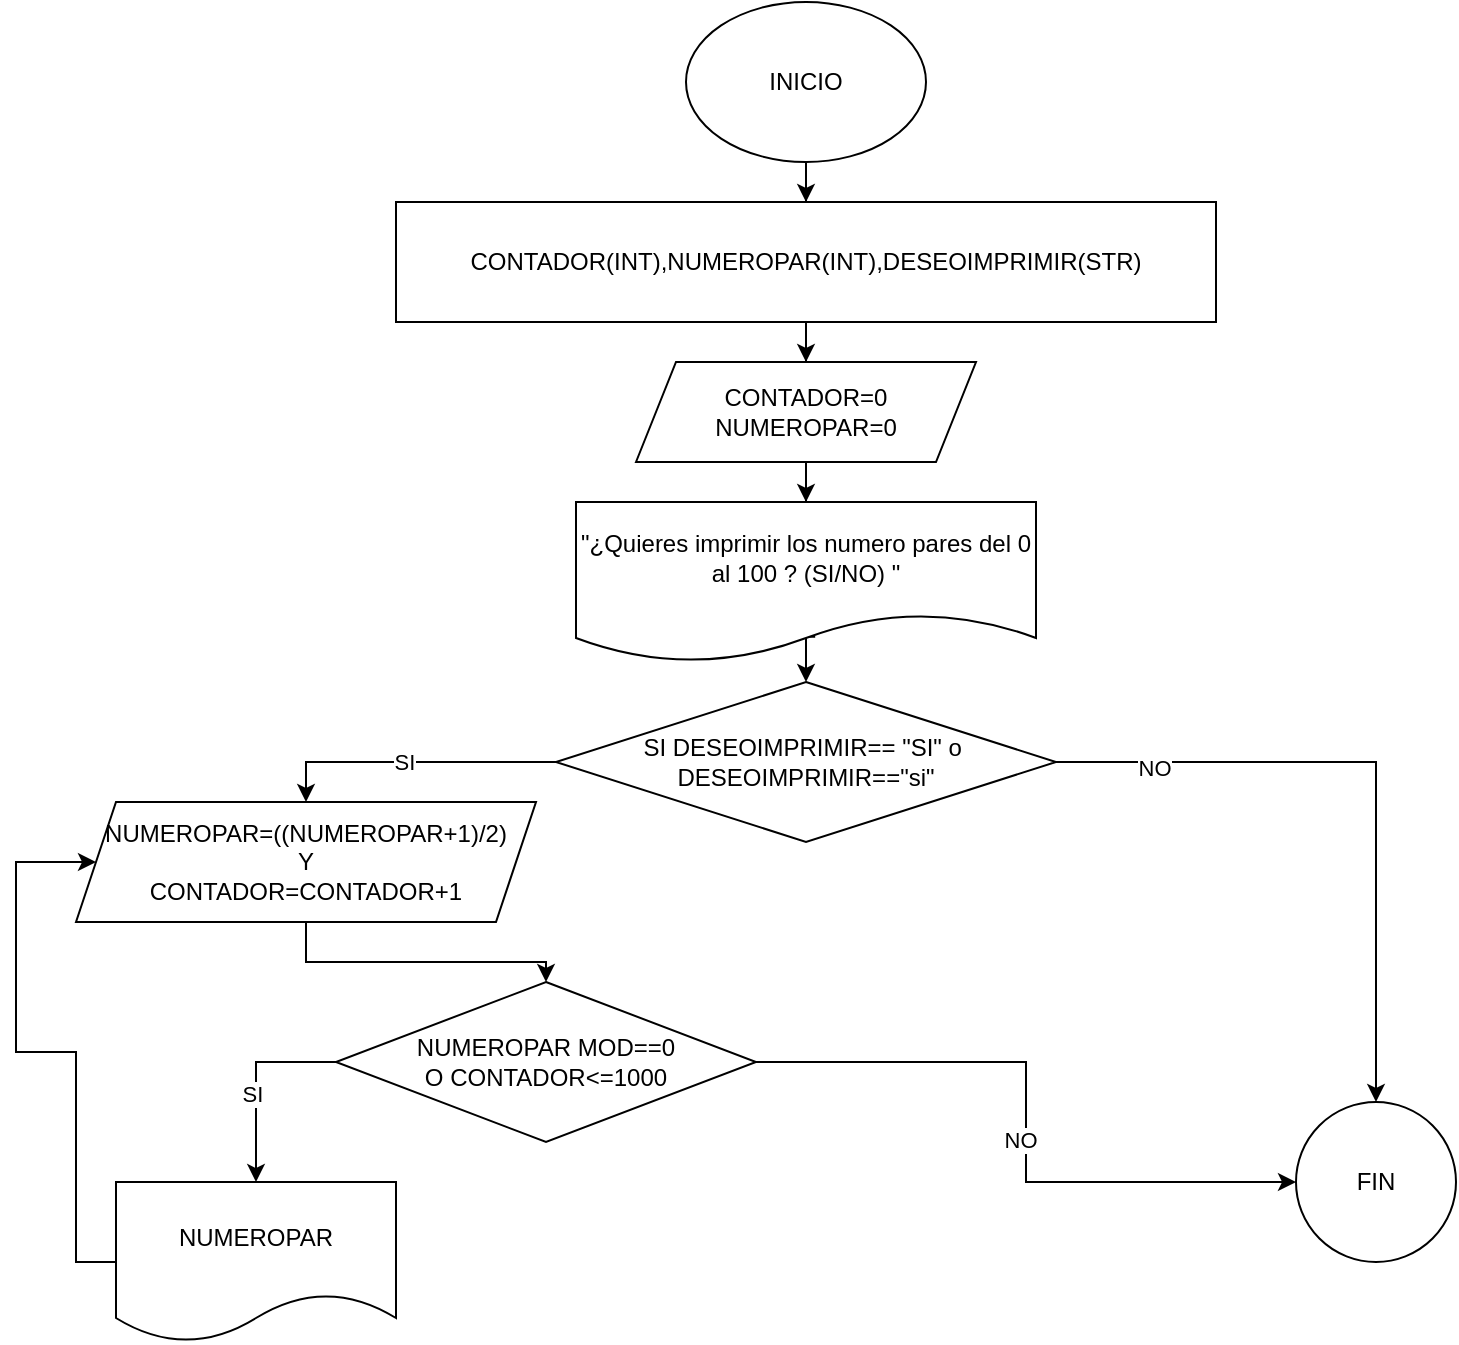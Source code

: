 <mxfile version="20.3.0" type="github">
  <diagram id="UdEudHBwQZNWNXibGhzU" name="Página-1">
    <mxGraphModel dx="1304" dy="574" grid="1" gridSize="10" guides="1" tooltips="1" connect="1" arrows="1" fold="1" page="1" pageScale="1" pageWidth="850" pageHeight="1100" math="0" shadow="0">
      <root>
        <mxCell id="0" />
        <mxCell id="1" parent="0" />
        <mxCell id="qIoQvblheocnh3Wy4tN5-3" style="edgeStyle=orthogonalEdgeStyle;rounded=0;orthogonalLoop=1;jettySize=auto;html=1;entryX=0.5;entryY=0;entryDx=0;entryDy=0;" edge="1" parent="1" source="qIoQvblheocnh3Wy4tN5-1" target="qIoQvblheocnh3Wy4tN5-2">
          <mxGeometry relative="1" as="geometry" />
        </mxCell>
        <mxCell id="qIoQvblheocnh3Wy4tN5-1" value="INICIO" style="ellipse;whiteSpace=wrap;html=1;" vertex="1" parent="1">
          <mxGeometry x="365" y="20" width="120" height="80" as="geometry" />
        </mxCell>
        <mxCell id="qIoQvblheocnh3Wy4tN5-6" style="edgeStyle=orthogonalEdgeStyle;rounded=0;orthogonalLoop=1;jettySize=auto;html=1;" edge="1" parent="1" source="qIoQvblheocnh3Wy4tN5-2" target="qIoQvblheocnh3Wy4tN5-5">
          <mxGeometry relative="1" as="geometry" />
        </mxCell>
        <mxCell id="qIoQvblheocnh3Wy4tN5-2" value="CONTADOR(INT),NUMEROPAR(INT),DESEOIMPRIMIR(STR)" style="rounded=0;whiteSpace=wrap;html=1;" vertex="1" parent="1">
          <mxGeometry x="220" y="120" width="410" height="60" as="geometry" />
        </mxCell>
        <mxCell id="qIoQvblheocnh3Wy4tN5-9" style="edgeStyle=orthogonalEdgeStyle;rounded=0;orthogonalLoop=1;jettySize=auto;html=1;entryX=0.5;entryY=0;entryDx=0;entryDy=0;exitX=0.52;exitY=0.842;exitDx=0;exitDy=0;exitPerimeter=0;" edge="1" parent="1" source="qIoQvblheocnh3Wy4tN5-4" target="qIoQvblheocnh3Wy4tN5-8">
          <mxGeometry relative="1" as="geometry" />
        </mxCell>
        <mxCell id="qIoQvblheocnh3Wy4tN5-4" value="&quot;¿Quieres imprimir los numero pares del 0 al 100 ? (SI/NO) &quot;" style="shape=document;whiteSpace=wrap;html=1;boundedLbl=1;" vertex="1" parent="1">
          <mxGeometry x="310" y="270" width="230" height="80" as="geometry" />
        </mxCell>
        <mxCell id="qIoQvblheocnh3Wy4tN5-7" style="edgeStyle=orthogonalEdgeStyle;rounded=0;orthogonalLoop=1;jettySize=auto;html=1;" edge="1" parent="1" source="qIoQvblheocnh3Wy4tN5-5" target="qIoQvblheocnh3Wy4tN5-4">
          <mxGeometry relative="1" as="geometry" />
        </mxCell>
        <mxCell id="qIoQvblheocnh3Wy4tN5-5" value="CONTADOR=0&lt;br&gt;NUMEROPAR=0" style="shape=parallelogram;perimeter=parallelogramPerimeter;whiteSpace=wrap;html=1;fixedSize=1;" vertex="1" parent="1">
          <mxGeometry x="340" y="200" width="170" height="50" as="geometry" />
        </mxCell>
        <mxCell id="qIoQvblheocnh3Wy4tN5-12" style="edgeStyle=orthogonalEdgeStyle;rounded=0;orthogonalLoop=1;jettySize=auto;html=1;entryX=0.5;entryY=0;entryDx=0;entryDy=0;" edge="1" parent="1" source="qIoQvblheocnh3Wy4tN5-8" target="qIoQvblheocnh3Wy4tN5-11">
          <mxGeometry relative="1" as="geometry" />
        </mxCell>
        <mxCell id="qIoQvblheocnh3Wy4tN5-13" value="NO" style="edgeLabel;html=1;align=center;verticalAlign=middle;resizable=0;points=[];" vertex="1" connectable="0" parent="qIoQvblheocnh3Wy4tN5-12">
          <mxGeometry x="-0.704" y="-3" relative="1" as="geometry">
            <mxPoint as="offset" />
          </mxGeometry>
        </mxCell>
        <mxCell id="qIoQvblheocnh3Wy4tN5-15" style="edgeStyle=orthogonalEdgeStyle;rounded=0;orthogonalLoop=1;jettySize=auto;html=1;entryX=0.5;entryY=0;entryDx=0;entryDy=0;" edge="1" parent="1" source="qIoQvblheocnh3Wy4tN5-8" target="qIoQvblheocnh3Wy4tN5-14">
          <mxGeometry relative="1" as="geometry" />
        </mxCell>
        <mxCell id="qIoQvblheocnh3Wy4tN5-16" value="SI" style="edgeLabel;html=1;align=center;verticalAlign=middle;resizable=0;points=[];" vertex="1" connectable="0" parent="qIoQvblheocnh3Wy4tN5-15">
          <mxGeometry x="0.047" relative="1" as="geometry">
            <mxPoint as="offset" />
          </mxGeometry>
        </mxCell>
        <mxCell id="qIoQvblheocnh3Wy4tN5-8" value="SI DESEOIMPRIMIR== &quot;SI&quot; o&amp;nbsp;&lt;br&gt;DESEOIMPRIMIR==&quot;si&quot;" style="rhombus;whiteSpace=wrap;html=1;" vertex="1" parent="1">
          <mxGeometry x="300" y="360" width="250" height="80" as="geometry" />
        </mxCell>
        <mxCell id="qIoQvblheocnh3Wy4tN5-11" value="FIN" style="ellipse;whiteSpace=wrap;html=1;aspect=fixed;" vertex="1" parent="1">
          <mxGeometry x="670" y="570" width="80" height="80" as="geometry" />
        </mxCell>
        <mxCell id="qIoQvblheocnh3Wy4tN5-20" style="edgeStyle=orthogonalEdgeStyle;rounded=0;orthogonalLoop=1;jettySize=auto;html=1;entryX=0.5;entryY=0;entryDx=0;entryDy=0;" edge="1" parent="1" source="qIoQvblheocnh3Wy4tN5-14" target="qIoQvblheocnh3Wy4tN5-18">
          <mxGeometry relative="1" as="geometry" />
        </mxCell>
        <mxCell id="qIoQvblheocnh3Wy4tN5-14" value="NUMEROPAR=((NUMEROPAR+1)/2)&lt;br&gt;Y&lt;br&gt;CONTADOR=CONTADOR+1" style="shape=parallelogram;perimeter=parallelogramPerimeter;whiteSpace=wrap;html=1;fixedSize=1;" vertex="1" parent="1">
          <mxGeometry x="60" y="420" width="230" height="60" as="geometry" />
        </mxCell>
        <mxCell id="qIoQvblheocnh3Wy4tN5-22" style="edgeStyle=orthogonalEdgeStyle;rounded=0;orthogonalLoop=1;jettySize=auto;html=1;entryX=0;entryY=0.5;entryDx=0;entryDy=0;" edge="1" parent="1" source="qIoQvblheocnh3Wy4tN5-18" target="qIoQvblheocnh3Wy4tN5-11">
          <mxGeometry relative="1" as="geometry">
            <mxPoint x="495" y="610" as="targetPoint" />
          </mxGeometry>
        </mxCell>
        <mxCell id="qIoQvblheocnh3Wy4tN5-27" value="NO" style="edgeLabel;html=1;align=center;verticalAlign=middle;resizable=0;points=[];" vertex="1" connectable="0" parent="qIoQvblheocnh3Wy4tN5-22">
          <mxGeometry x="0.053" y="-3" relative="1" as="geometry">
            <mxPoint as="offset" />
          </mxGeometry>
        </mxCell>
        <mxCell id="qIoQvblheocnh3Wy4tN5-24" style="edgeStyle=orthogonalEdgeStyle;rounded=0;orthogonalLoop=1;jettySize=auto;html=1;entryX=0.5;entryY=0;entryDx=0;entryDy=0;exitX=0;exitY=0.5;exitDx=0;exitDy=0;" edge="1" parent="1" source="qIoQvblheocnh3Wy4tN5-18" target="qIoQvblheocnh3Wy4tN5-23">
          <mxGeometry relative="1" as="geometry">
            <mxPoint x="150" y="640" as="targetPoint" />
          </mxGeometry>
        </mxCell>
        <mxCell id="qIoQvblheocnh3Wy4tN5-25" value="SI" style="edgeLabel;html=1;align=center;verticalAlign=middle;resizable=0;points=[];" vertex="1" connectable="0" parent="qIoQvblheocnh3Wy4tN5-24">
          <mxGeometry x="0.122" y="-2" relative="1" as="geometry">
            <mxPoint as="offset" />
          </mxGeometry>
        </mxCell>
        <mxCell id="qIoQvblheocnh3Wy4tN5-18" value="NUMEROPAR MOD==0&lt;br&gt;O CONTADOR&amp;lt;=1000" style="rhombus;whiteSpace=wrap;html=1;" vertex="1" parent="1">
          <mxGeometry x="190" y="510" width="210" height="80" as="geometry" />
        </mxCell>
        <mxCell id="qIoQvblheocnh3Wy4tN5-26" style="edgeStyle=orthogonalEdgeStyle;rounded=0;orthogonalLoop=1;jettySize=auto;html=1;entryX=0;entryY=0.5;entryDx=0;entryDy=0;exitX=0;exitY=0.5;exitDx=0;exitDy=0;" edge="1" parent="1" source="qIoQvblheocnh3Wy4tN5-23" target="qIoQvblheocnh3Wy4tN5-14">
          <mxGeometry relative="1" as="geometry">
            <Array as="points">
              <mxPoint x="60" y="650" />
              <mxPoint x="60" y="545" />
              <mxPoint x="30" y="545" />
              <mxPoint x="30" y="450" />
            </Array>
          </mxGeometry>
        </mxCell>
        <mxCell id="qIoQvblheocnh3Wy4tN5-23" value="NUMEROPAR" style="shape=document;whiteSpace=wrap;html=1;boundedLbl=1;" vertex="1" parent="1">
          <mxGeometry x="80" y="610" width="140" height="80" as="geometry" />
        </mxCell>
      </root>
    </mxGraphModel>
  </diagram>
</mxfile>
